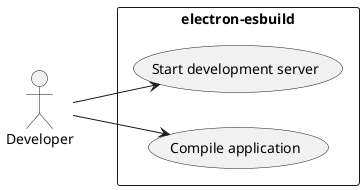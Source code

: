 @startuml
'https://plantuml.com/use-case-diagram

left to right direction

:Developer: as dev

rectangle electron-esbuild {
  (Start development server) as (dev server)
  (Compile application) as (compile)
}

dev --> (dev server)
dev --> (compile)

@enduml
